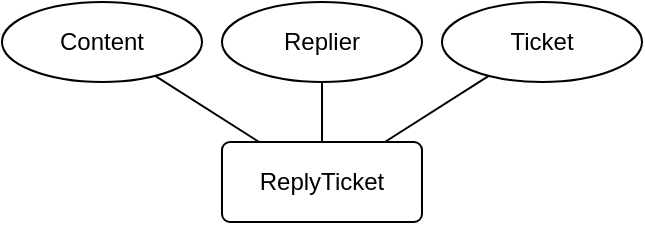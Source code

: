 <mxfile version="24.7.17">
  <diagram name="Page-1" id="5svgy6p3EdvYPWI4Bjpe">
    <mxGraphModel dx="1102" dy="570" grid="1" gridSize="10" guides="1" tooltips="1" connect="1" arrows="1" fold="1" page="1" pageScale="1" pageWidth="850" pageHeight="1100" math="0" shadow="0">
      <root>
        <mxCell id="0" />
        <mxCell id="1" parent="0" />
        <mxCell id="cV9FxsVroMuKgu77WN1R-1" value="ReplyTicket" style="rounded=1;arcSize=10;whiteSpace=wrap;html=1;align=center;" parent="1" vertex="1">
          <mxGeometry x="370" y="350" width="100" height="40" as="geometry" />
        </mxCell>
        <mxCell id="cV9FxsVroMuKgu77WN1R-2" value="Content" style="ellipse;whiteSpace=wrap;html=1;align=center;" parent="1" vertex="1">
          <mxGeometry x="260" y="280" width="100" height="40" as="geometry" />
        </mxCell>
        <mxCell id="cV9FxsVroMuKgu77WN1R-3" value="Replier" style="ellipse;whiteSpace=wrap;html=1;align=center;" parent="1" vertex="1">
          <mxGeometry x="370" y="280" width="100" height="40" as="geometry" />
        </mxCell>
        <mxCell id="cV9FxsVroMuKgu77WN1R-4" value="" style="endArrow=none;html=1;rounded=0;" parent="1" source="cV9FxsVroMuKgu77WN1R-2" target="cV9FxsVroMuKgu77WN1R-1" edge="1">
          <mxGeometry relative="1" as="geometry">
            <mxPoint x="330" y="420" as="sourcePoint" />
            <mxPoint x="490" y="420" as="targetPoint" />
          </mxGeometry>
        </mxCell>
        <mxCell id="cV9FxsVroMuKgu77WN1R-5" value="" style="endArrow=none;html=1;rounded=0;" parent="1" source="cV9FxsVroMuKgu77WN1R-3" target="cV9FxsVroMuKgu77WN1R-1" edge="1">
          <mxGeometry relative="1" as="geometry">
            <mxPoint x="321" y="326" as="sourcePoint" />
            <mxPoint x="390" y="360" as="targetPoint" />
          </mxGeometry>
        </mxCell>
        <mxCell id="DGKL7QkOAjUB03lZkWwN-1" value="Ticket" style="ellipse;whiteSpace=wrap;html=1;align=center;" vertex="1" parent="1">
          <mxGeometry x="480" y="280" width="100" height="40" as="geometry" />
        </mxCell>
        <mxCell id="DGKL7QkOAjUB03lZkWwN-2" value="" style="endArrow=none;html=1;rounded=0;" edge="1" parent="1" source="cV9FxsVroMuKgu77WN1R-1" target="DGKL7QkOAjUB03lZkWwN-1">
          <mxGeometry width="50" height="50" relative="1" as="geometry">
            <mxPoint x="500" y="400" as="sourcePoint" />
            <mxPoint x="560" y="360" as="targetPoint" />
          </mxGeometry>
        </mxCell>
      </root>
    </mxGraphModel>
  </diagram>
</mxfile>
